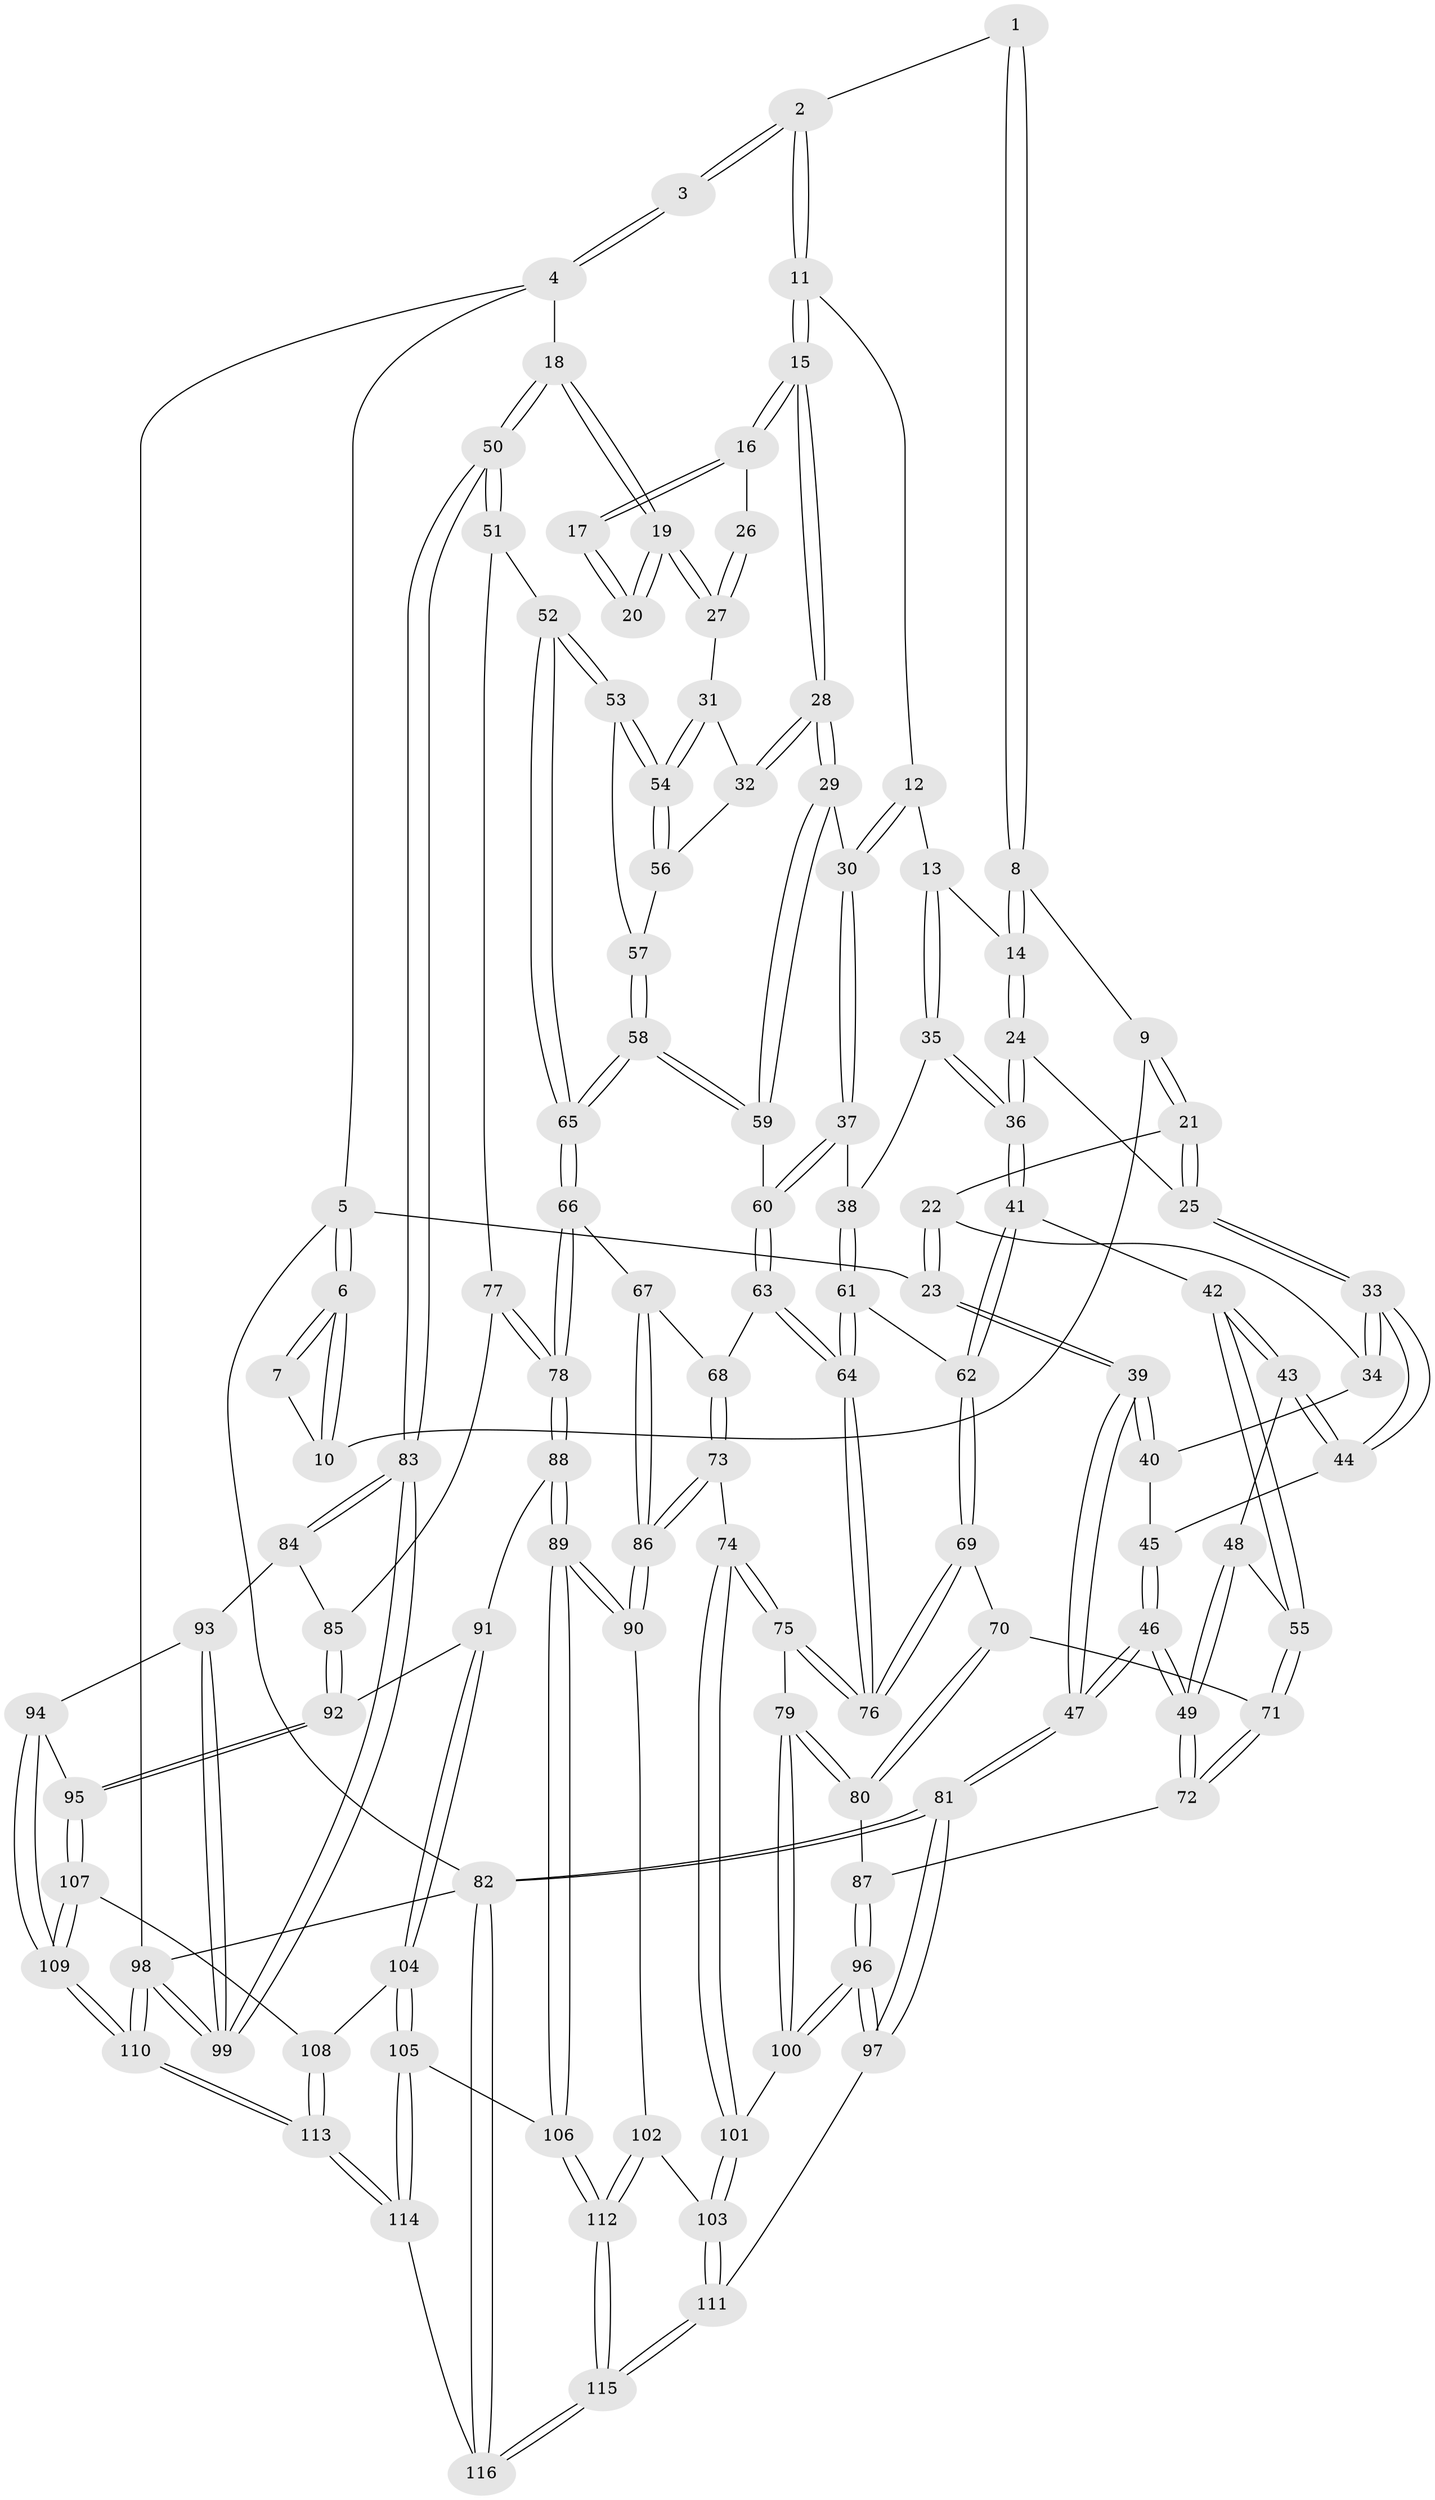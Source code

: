 // Generated by graph-tools (version 1.1) at 2025/17/03/09/25 04:17:02]
// undirected, 116 vertices, 287 edges
graph export_dot {
graph [start="1"]
  node [color=gray90,style=filled];
  1 [pos="+0.4202965413171596+0"];
  2 [pos="+0.43931616234314347+0"];
  3 [pos="+1+0"];
  4 [pos="+1+0"];
  5 [pos="+0+0"];
  6 [pos="+0+0"];
  7 [pos="+0.2423278959743651+0"];
  8 [pos="+0.3331887821510974+0.06847208905592982"];
  9 [pos="+0.1982566607655408+0.13440240508358164"];
  10 [pos="+0.19590882950237107+0.12198542705962405"];
  11 [pos="+0.5424548156065838+0.17857997564056383"];
  12 [pos="+0.5345540779797261+0.1821986054952232"];
  13 [pos="+0.3893783585025935+0.22603845375068607"];
  14 [pos="+0.38764902511519533+0.22542155264021727"];
  15 [pos="+0.6329162852653866+0.2126784139459857"];
  16 [pos="+0.6638644769968793+0.1875218242627365"];
  17 [pos="+1+0"];
  18 [pos="+1+0.4117769319192877"];
  19 [pos="+0.9132787593326247+0.28812147763936224"];
  20 [pos="+0.8853786113861322+0.19647638835980982"];
  21 [pos="+0.17373099972785236+0.20293794464697887"];
  22 [pos="+0.10086266362582261+0.18620591041258422"];
  23 [pos="+0+0"];
  24 [pos="+0.23904007016388604+0.2458746242833734"];
  25 [pos="+0.17651862052525916+0.20730382446451565"];
  26 [pos="+0.771556107590321+0.20841126155758183"];
  27 [pos="+0.8578672236846233+0.3057085831334667"];
  28 [pos="+0.6499955974678789+0.28624235705233525"];
  29 [pos="+0.6286393377810587+0.3322822186127703"];
  30 [pos="+0.4607490085392881+0.410676838503849"];
  31 [pos="+0.857456042052128+0.305958485515095"];
  32 [pos="+0.6839352885254489+0.30510133106519227"];
  33 [pos="+0.12091203118304152+0.31629267412014606"];
  34 [pos="+0.0070761355458466655+0.2909493967219153"];
  35 [pos="+0.4031403796299806+0.3950554929765229"];
  36 [pos="+0.25922638900639516+0.42551075064433075"];
  37 [pos="+0.45031187723862+0.41873352683254506"];
  38 [pos="+0.43282805494606896+0.4145234992425095"];
  39 [pos="+0+0.4214232393118033"];
  40 [pos="+0+0.3026739540418442"];
  41 [pos="+0.25598279388086825+0.42979714454697443"];
  42 [pos="+0.21722321100318046+0.43663626845113435"];
  43 [pos="+0.12541825922347863+0.33710576134479625"];
  44 [pos="+0.1203876134694281+0.3181951471782082"];
  45 [pos="+0.09011113399082141+0.33399381821585356"];
  46 [pos="+0+0.5200374098212464"];
  47 [pos="+0+0.5194637341234523"];
  48 [pos="+0.11162139229472878+0.3723921018269877"];
  49 [pos="+0+0.524892777032579"];
  50 [pos="+1+0.48576083466579606"];
  51 [pos="+0.8679840332475032+0.5117722969548298"];
  52 [pos="+0.8476961111938037+0.5023646014933161"];
  53 [pos="+0.8202101303091278+0.45160455042578695"];
  54 [pos="+0.8090992573427067+0.4150272823721358"];
  55 [pos="+0.15873616342198063+0.4661751993591547"];
  56 [pos="+0.7120275093645759+0.33821748420962405"];
  57 [pos="+0.7262956178950905+0.43254809978322656"];
  58 [pos="+0.6510095053866323+0.5009133980128151"];
  59 [pos="+0.6310746677752013+0.4584217511500963"];
  60 [pos="+0.48055705707064444+0.46228110790521276"];
  61 [pos="+0.36300147343431144+0.5567873645214758"];
  62 [pos="+0.2638825083959477+0.4538822215202671"];
  63 [pos="+0.49200511231394645+0.5302621382211898"];
  64 [pos="+0.3631011970668808+0.5571821250160003"];
  65 [pos="+0.6614176560706857+0.5441818927792057"];
  66 [pos="+0.6449831728236938+0.5783987703397623"];
  67 [pos="+0.6098110366251058+0.5801197577354434"];
  68 [pos="+0.4972458156122412+0.5387460828763142"];
  69 [pos="+0.24184524165649732+0.5951751121172681"];
  70 [pos="+0.19368085134855959+0.6037533337245237"];
  71 [pos="+0.04990979582214375+0.5406424520907621"];
  72 [pos="+0.03083242109445313+0.5436993942252893"];
  73 [pos="+0.4174122992138432+0.7033496653946937"];
  74 [pos="+0.3798243912154379+0.6890021008871745"];
  75 [pos="+0.3520632517429593+0.6631549809228062"];
  76 [pos="+0.34852421999552147+0.6553529438654502"];
  77 [pos="+0.8320691214731872+0.6127769817638072"];
  78 [pos="+0.6553239410090076+0.6069724405105761"];
  79 [pos="+0.19702793983702177+0.7268147292170917"];
  80 [pos="+0.18890197831921018+0.7144942150100612"];
  81 [pos="+0+1"];
  82 [pos="+0+1"];
  83 [pos="+1+0.6647289912549411"];
  84 [pos="+0.8633064235990962+0.6833895377560241"];
  85 [pos="+0.8269394034494514+0.6509166598969012"];
  86 [pos="+0.43914549582281126+0.7218207952174592"];
  87 [pos="+0.1002233565560296+0.6801772091168382"];
  88 [pos="+0.6783618652173409+0.7087811023825854"];
  89 [pos="+0.4917083707360305+0.7843934398843435"];
  90 [pos="+0.46933191005044794+0.7692562433882674"];
  91 [pos="+0.7031983436293445+0.7273180958383809"];
  92 [pos="+0.7058837377232516+0.7282122949423828"];
  93 [pos="+0.8580059971283042+0.7840048538159285"];
  94 [pos="+0.8310415404076401+0.7896214573693953"];
  95 [pos="+0.7278570854517843+0.7508582572042646"];
  96 [pos="+0.05032295123305139+0.8553189702060768"];
  97 [pos="+0.023599108362112105+0.8810034130524216"];
  98 [pos="+1+1"];
  99 [pos="+1+0.9169261587448937"];
  100 [pos="+0.19013155783210098+0.7788377428378769"];
  101 [pos="+0.26455480767559914+0.8265555383209701"];
  102 [pos="+0.3759891633950666+0.8530031862835269"];
  103 [pos="+0.2760332664808288+0.862049507422347"];
  104 [pos="+0.638038668964727+0.874787504461315"];
  105 [pos="+0.5594087539015312+0.9000896521294881"];
  106 [pos="+0.5155448284440972+0.8496678080097864"];
  107 [pos="+0.7379342587639027+0.8749311222931524"];
  108 [pos="+0.6697100105510684+0.886942772358821"];
  109 [pos="+0.796748614921175+0.9324535824586878"];
  110 [pos="+0.96469224318147+1"];
  111 [pos="+0.2540179424322557+0.9457553657027217"];
  112 [pos="+0.38747950600699965+0.972711504784427"];
  113 [pos="+0.7983883907086823+1"];
  114 [pos="+0.5913535801273518+1"];
  115 [pos="+0.3300848525252635+1"];
  116 [pos="+0.3423190570815669+1"];
  1 -- 2;
  1 -- 8;
  1 -- 8;
  2 -- 3;
  2 -- 3;
  2 -- 11;
  2 -- 11;
  3 -- 4;
  3 -- 4;
  4 -- 5;
  4 -- 18;
  4 -- 98;
  5 -- 6;
  5 -- 6;
  5 -- 23;
  5 -- 82;
  6 -- 7;
  6 -- 7;
  6 -- 10;
  6 -- 10;
  7 -- 10;
  8 -- 9;
  8 -- 14;
  8 -- 14;
  9 -- 10;
  9 -- 21;
  9 -- 21;
  11 -- 12;
  11 -- 15;
  11 -- 15;
  12 -- 13;
  12 -- 30;
  12 -- 30;
  13 -- 14;
  13 -- 35;
  13 -- 35;
  14 -- 24;
  14 -- 24;
  15 -- 16;
  15 -- 16;
  15 -- 28;
  15 -- 28;
  16 -- 17;
  16 -- 17;
  16 -- 26;
  17 -- 20;
  17 -- 20;
  18 -- 19;
  18 -- 19;
  18 -- 50;
  18 -- 50;
  19 -- 20;
  19 -- 20;
  19 -- 27;
  19 -- 27;
  21 -- 22;
  21 -- 25;
  21 -- 25;
  22 -- 23;
  22 -- 23;
  22 -- 34;
  23 -- 39;
  23 -- 39;
  24 -- 25;
  24 -- 36;
  24 -- 36;
  25 -- 33;
  25 -- 33;
  26 -- 27;
  26 -- 27;
  27 -- 31;
  28 -- 29;
  28 -- 29;
  28 -- 32;
  28 -- 32;
  29 -- 30;
  29 -- 59;
  29 -- 59;
  30 -- 37;
  30 -- 37;
  31 -- 32;
  31 -- 54;
  31 -- 54;
  32 -- 56;
  33 -- 34;
  33 -- 34;
  33 -- 44;
  33 -- 44;
  34 -- 40;
  35 -- 36;
  35 -- 36;
  35 -- 38;
  36 -- 41;
  36 -- 41;
  37 -- 38;
  37 -- 60;
  37 -- 60;
  38 -- 61;
  38 -- 61;
  39 -- 40;
  39 -- 40;
  39 -- 47;
  39 -- 47;
  40 -- 45;
  41 -- 42;
  41 -- 62;
  41 -- 62;
  42 -- 43;
  42 -- 43;
  42 -- 55;
  42 -- 55;
  43 -- 44;
  43 -- 44;
  43 -- 48;
  44 -- 45;
  45 -- 46;
  45 -- 46;
  46 -- 47;
  46 -- 47;
  46 -- 49;
  46 -- 49;
  47 -- 81;
  47 -- 81;
  48 -- 49;
  48 -- 49;
  48 -- 55;
  49 -- 72;
  49 -- 72;
  50 -- 51;
  50 -- 51;
  50 -- 83;
  50 -- 83;
  51 -- 52;
  51 -- 77;
  52 -- 53;
  52 -- 53;
  52 -- 65;
  52 -- 65;
  53 -- 54;
  53 -- 54;
  53 -- 57;
  54 -- 56;
  54 -- 56;
  55 -- 71;
  55 -- 71;
  56 -- 57;
  57 -- 58;
  57 -- 58;
  58 -- 59;
  58 -- 59;
  58 -- 65;
  58 -- 65;
  59 -- 60;
  60 -- 63;
  60 -- 63;
  61 -- 62;
  61 -- 64;
  61 -- 64;
  62 -- 69;
  62 -- 69;
  63 -- 64;
  63 -- 64;
  63 -- 68;
  64 -- 76;
  64 -- 76;
  65 -- 66;
  65 -- 66;
  66 -- 67;
  66 -- 78;
  66 -- 78;
  67 -- 68;
  67 -- 86;
  67 -- 86;
  68 -- 73;
  68 -- 73;
  69 -- 70;
  69 -- 76;
  69 -- 76;
  70 -- 71;
  70 -- 80;
  70 -- 80;
  71 -- 72;
  71 -- 72;
  72 -- 87;
  73 -- 74;
  73 -- 86;
  73 -- 86;
  74 -- 75;
  74 -- 75;
  74 -- 101;
  74 -- 101;
  75 -- 76;
  75 -- 76;
  75 -- 79;
  77 -- 78;
  77 -- 78;
  77 -- 85;
  78 -- 88;
  78 -- 88;
  79 -- 80;
  79 -- 80;
  79 -- 100;
  79 -- 100;
  80 -- 87;
  81 -- 82;
  81 -- 82;
  81 -- 97;
  81 -- 97;
  82 -- 116;
  82 -- 116;
  82 -- 98;
  83 -- 84;
  83 -- 84;
  83 -- 99;
  83 -- 99;
  84 -- 85;
  84 -- 93;
  85 -- 92;
  85 -- 92;
  86 -- 90;
  86 -- 90;
  87 -- 96;
  87 -- 96;
  88 -- 89;
  88 -- 89;
  88 -- 91;
  89 -- 90;
  89 -- 90;
  89 -- 106;
  89 -- 106;
  90 -- 102;
  91 -- 92;
  91 -- 104;
  91 -- 104;
  92 -- 95;
  92 -- 95;
  93 -- 94;
  93 -- 99;
  93 -- 99;
  94 -- 95;
  94 -- 109;
  94 -- 109;
  95 -- 107;
  95 -- 107;
  96 -- 97;
  96 -- 97;
  96 -- 100;
  96 -- 100;
  97 -- 111;
  98 -- 99;
  98 -- 99;
  98 -- 110;
  98 -- 110;
  100 -- 101;
  101 -- 103;
  101 -- 103;
  102 -- 103;
  102 -- 112;
  102 -- 112;
  103 -- 111;
  103 -- 111;
  104 -- 105;
  104 -- 105;
  104 -- 108;
  105 -- 106;
  105 -- 114;
  105 -- 114;
  106 -- 112;
  106 -- 112;
  107 -- 108;
  107 -- 109;
  107 -- 109;
  108 -- 113;
  108 -- 113;
  109 -- 110;
  109 -- 110;
  110 -- 113;
  110 -- 113;
  111 -- 115;
  111 -- 115;
  112 -- 115;
  112 -- 115;
  113 -- 114;
  113 -- 114;
  114 -- 116;
  115 -- 116;
  115 -- 116;
}
